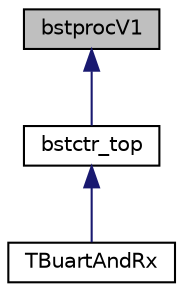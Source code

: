 digraph "bstprocV1"
{
  edge [fontname="Helvetica",fontsize="10",labelfontname="Helvetica",labelfontsize="10"];
  node [fontname="Helvetica",fontsize="10",shape=record];
  Node1 [label="bstprocV1",height=0.2,width=0.4,color="black", fillcolor="grey75", style="filled" fontcolor="black"];
  Node1 -> Node2 [dir="back",color="midnightblue",fontsize="10",style="solid",fontname="Helvetica"];
  Node2 [label="bstctr_top",height=0.2,width=0.4,color="black", fillcolor="white", style="filled",URL="$classbstctr__top.html",tooltip="Top module for the BST controller."];
  Node2 -> Node3 [dir="back",color="midnightblue",fontsize="10",style="solid",fontname="Helvetica"];
  Node3 [label="TBuartAndRx",height=0.2,width=0.4,color="black", fillcolor="white", style="filled",URL="$class_t_buart_and_rx.html",tooltip="Test bench for BST with uart."];
}
